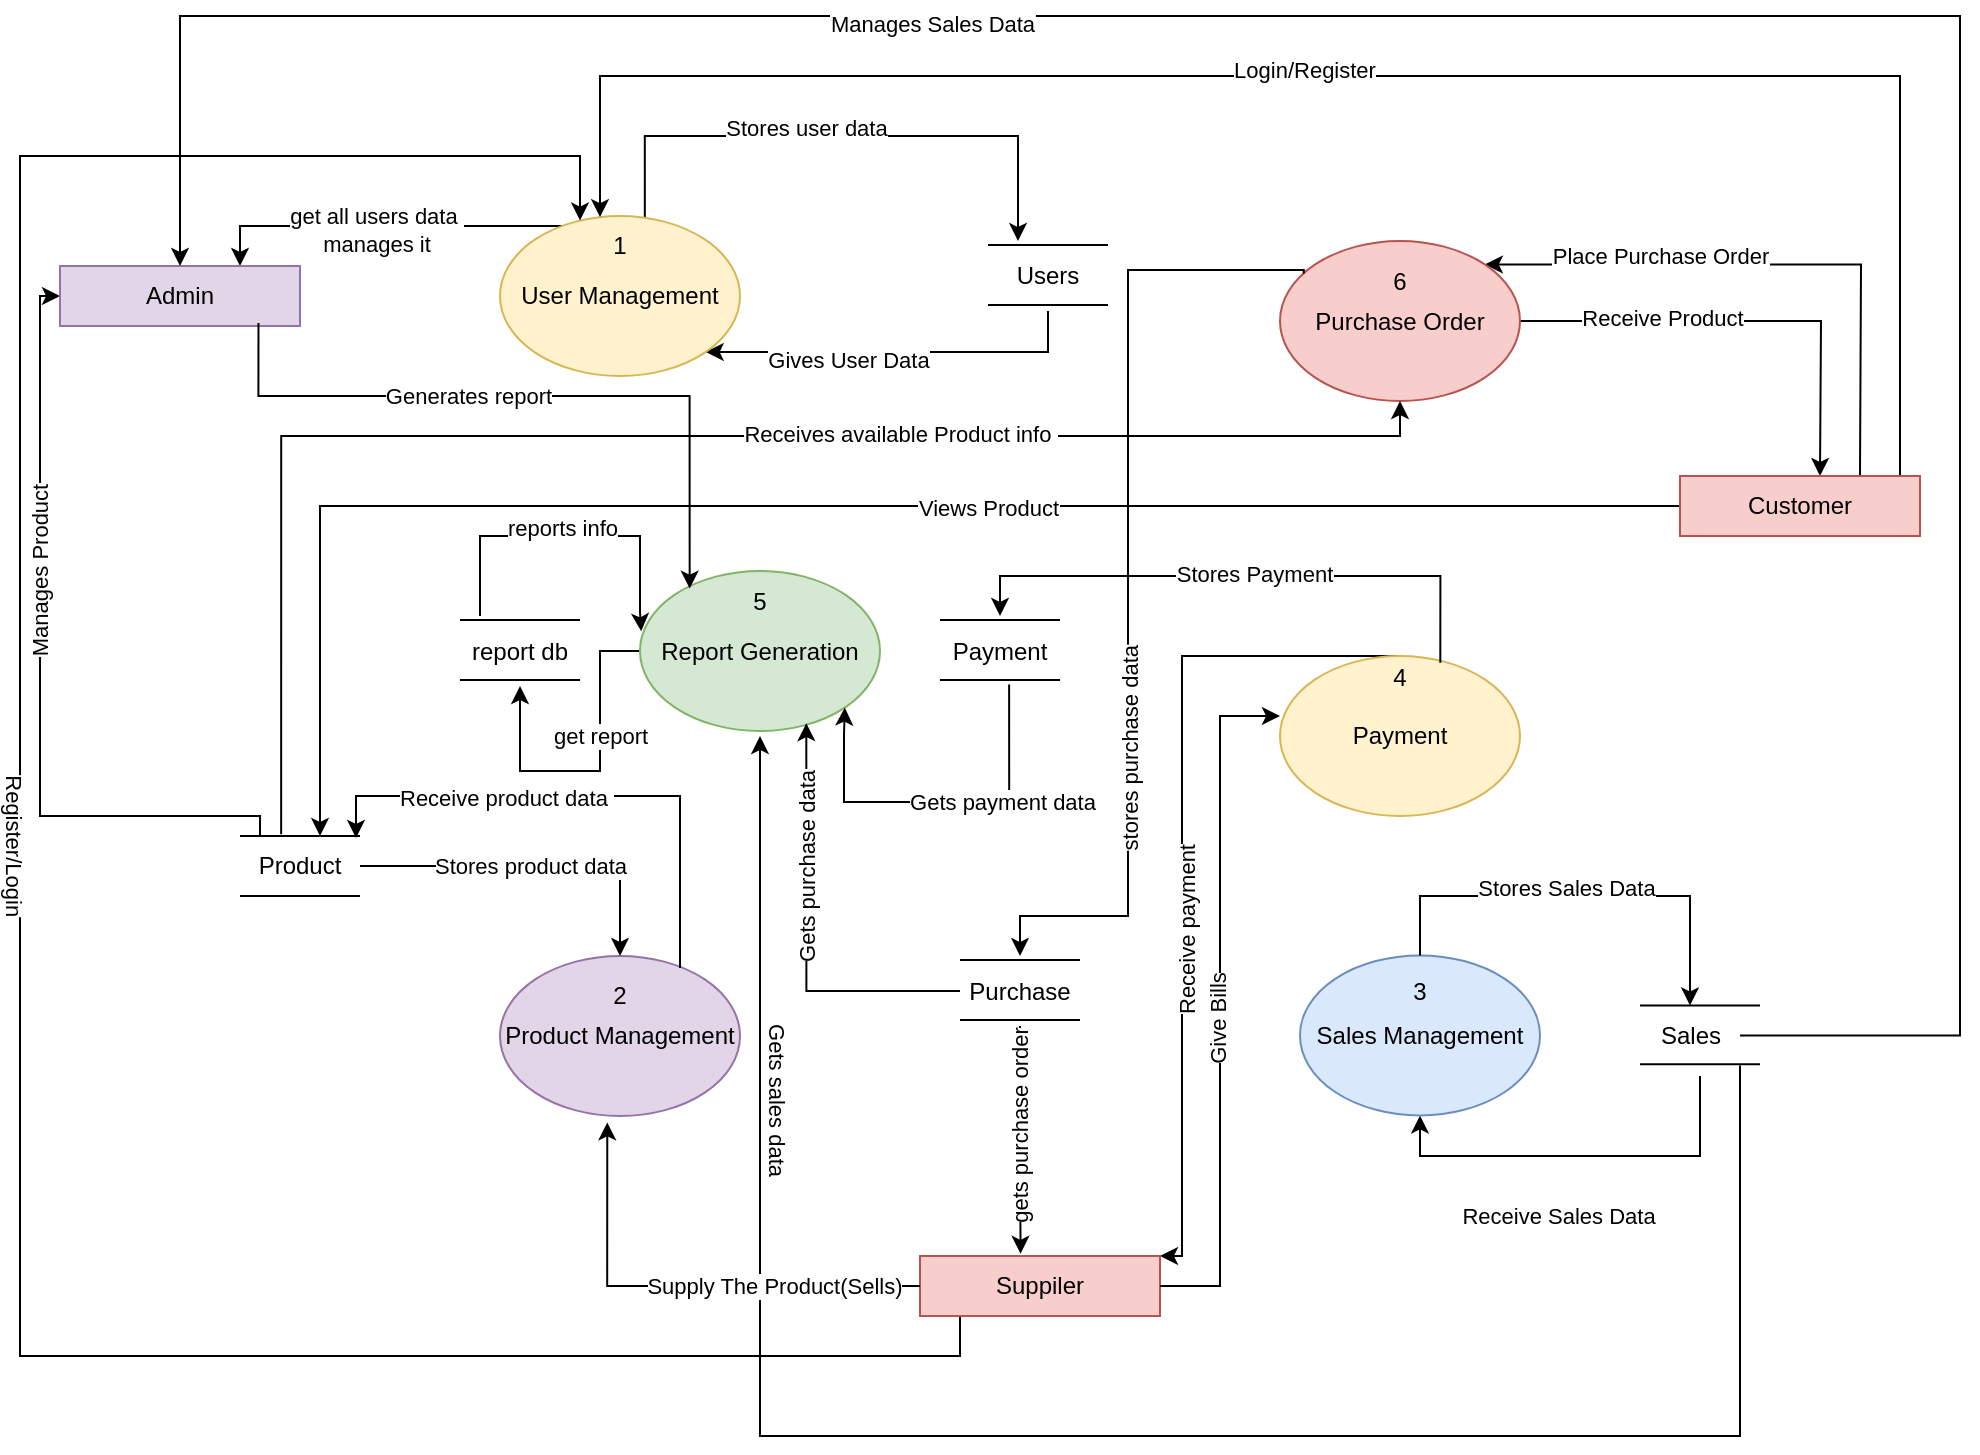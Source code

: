 <mxfile version="25.0.3">
  <diagram name="Page-1" id="QI1-nRxk9tai80xF-hu7">
    <mxGraphModel dx="1869" dy="1734" grid="1" gridSize="10" guides="1" tooltips="1" connect="1" arrows="1" fold="1" page="1" pageScale="1" pageWidth="827" pageHeight="1169" math="0" shadow="0">
      <root>
        <mxCell id="0" />
        <mxCell id="1" parent="0" />
        <mxCell id="sDaLeNxkE3oWeTUwoX5g-49" style="edgeStyle=orthogonalEdgeStyle;rounded=0;orthogonalLoop=1;jettySize=auto;html=1;exitX=1;exitY=0;exitDx=0;exitDy=0;entryX=0.25;entryY=0;entryDx=0;entryDy=0;" parent="1" target="sDaLeNxkE3oWeTUwoX5g-46" edge="1">
          <mxGeometry relative="1" as="geometry">
            <mxPoint x="212.426" y="91.716" as="sourcePoint" />
            <mxPoint x="384" y="92.5" as="targetPoint" />
            <Array as="points">
              <mxPoint x="212" y="50" />
              <mxPoint x="399" y="50" />
            </Array>
          </mxGeometry>
        </mxCell>
        <mxCell id="sDaLeNxkE3oWeTUwoX5g-50" value="Stores user data" style="edgeLabel;html=1;align=center;verticalAlign=middle;resizable=0;points=[];" parent="sDaLeNxkE3oWeTUwoX5g-49" vertex="1" connectable="0">
          <mxGeometry x="-0.127" y="4" relative="1" as="geometry">
            <mxPoint as="offset" />
          </mxGeometry>
        </mxCell>
        <mxCell id="sDaLeNxkE3oWeTUwoX5g-67" style="edgeStyle=orthogonalEdgeStyle;rounded=0;orthogonalLoop=1;jettySize=auto;html=1;entryX=0.75;entryY=0;entryDx=0;entryDy=0;" parent="1" source="sDaLeNxkE3oWeTUwoX5g-1" target="sDaLeNxkE3oWeTUwoX5g-17" edge="1">
          <mxGeometry relative="1" as="geometry">
            <Array as="points">
              <mxPoint x="10" y="95" />
            </Array>
          </mxGeometry>
        </mxCell>
        <mxCell id="sDaLeNxkE3oWeTUwoX5g-68" value="get all users data&amp;nbsp;&lt;div&gt;manages it&lt;/div&gt;" style="edgeLabel;html=1;align=center;verticalAlign=middle;resizable=0;points=[];" parent="sDaLeNxkE3oWeTUwoX5g-67" vertex="1" connectable="0">
          <mxGeometry x="0.026" y="2" relative="1" as="geometry">
            <mxPoint as="offset" />
          </mxGeometry>
        </mxCell>
        <mxCell id="sDaLeNxkE3oWeTUwoX5g-69" style="edgeStyle=orthogonalEdgeStyle;rounded=0;orthogonalLoop=1;jettySize=auto;html=1;entryX=0.5;entryY=1;entryDx=0;entryDy=0;startArrow=classic;startFill=1;endArrow=none;endFill=0;" parent="1" source="sDaLeNxkE3oWeTUwoX5g-1" target="sDaLeNxkE3oWeTUwoX5g-46" edge="1">
          <mxGeometry relative="1" as="geometry">
            <Array as="points">
              <mxPoint x="414" y="158" />
            </Array>
          </mxGeometry>
        </mxCell>
        <mxCell id="sDaLeNxkE3oWeTUwoX5g-70" value="Gives User Data" style="edgeLabel;html=1;align=center;verticalAlign=middle;resizable=0;points=[];" parent="sDaLeNxkE3oWeTUwoX5g-69" vertex="1" connectable="0">
          <mxGeometry x="-0.261" y="-4" relative="1" as="geometry">
            <mxPoint as="offset" />
          </mxGeometry>
        </mxCell>
        <mxCell id="sDaLeNxkE3oWeTUwoX5g-1" value="User Management" style="ellipse;whiteSpace=wrap;html=1;fillColor=#fff2cc;strokeColor=#d6b656;" parent="1" vertex="1">
          <mxGeometry x="140" y="90" width="120" height="80" as="geometry" />
        </mxCell>
        <mxCell id="sDaLeNxkE3oWeTUwoX5g-117" style="edgeStyle=orthogonalEdgeStyle;rounded=0;orthogonalLoop=1;jettySize=auto;html=1;entryX=0.5;entryY=1;entryDx=0;entryDy=0;" parent="1" source="sDaLeNxkE3oWeTUwoX5g-2" target="sDaLeNxkE3oWeTUwoX5g-112" edge="1">
          <mxGeometry relative="1" as="geometry" />
        </mxCell>
        <mxCell id="sDaLeNxkE3oWeTUwoX5g-118" value="get report" style="edgeLabel;html=1;align=center;verticalAlign=middle;resizable=0;points=[];" parent="sDaLeNxkE3oWeTUwoX5g-117" vertex="1" connectable="0">
          <mxGeometry x="-0.241" relative="1" as="geometry">
            <mxPoint y="1" as="offset" />
          </mxGeometry>
        </mxCell>
        <mxCell id="sDaLeNxkE3oWeTUwoX5g-2" value="Report Generation" style="ellipse;whiteSpace=wrap;html=1;fillColor=#d5e8d4;strokeColor=#82b366;" parent="1" vertex="1">
          <mxGeometry x="210" y="267.5" width="120" height="80" as="geometry" />
        </mxCell>
        <mxCell id="sDaLeNxkE3oWeTUwoX5g-3" value="Product Management" style="ellipse;whiteSpace=wrap;html=1;fillColor=#e1d5e7;strokeColor=#9673a6;" parent="1" vertex="1">
          <mxGeometry x="140" y="460" width="120" height="80" as="geometry" />
        </mxCell>
        <mxCell id="sDaLeNxkE3oWeTUwoX5g-32" style="edgeStyle=orthogonalEdgeStyle;rounded=0;orthogonalLoop=1;jettySize=auto;html=1;" parent="1" source="sDaLeNxkE3oWeTUwoX5g-4" edge="1">
          <mxGeometry relative="1" as="geometry">
            <mxPoint x="800" y="220" as="targetPoint" />
          </mxGeometry>
        </mxCell>
        <mxCell id="sDaLeNxkE3oWeTUwoX5g-33" value="Receive Product" style="edgeLabel;html=1;align=center;verticalAlign=middle;resizable=0;points=[];" parent="sDaLeNxkE3oWeTUwoX5g-32" vertex="1" connectable="0">
          <mxGeometry x="-0.377" y="2" relative="1" as="geometry">
            <mxPoint as="offset" />
          </mxGeometry>
        </mxCell>
        <mxCell id="sDaLeNxkE3oWeTUwoX5g-34" style="edgeStyle=orthogonalEdgeStyle;rounded=0;orthogonalLoop=1;jettySize=auto;html=1;exitX=1;exitY=0;exitDx=0;exitDy=0;startArrow=classic;startFill=1;endArrow=none;endFill=0;" parent="1" source="sDaLeNxkE3oWeTUwoX5g-4" edge="1">
          <mxGeometry relative="1" as="geometry">
            <mxPoint x="820" y="220" as="targetPoint" />
          </mxGeometry>
        </mxCell>
        <mxCell id="sDaLeNxkE3oWeTUwoX5g-39" value="Text" style="edgeLabel;html=1;align=center;verticalAlign=middle;resizable=0;points=[];" parent="sDaLeNxkE3oWeTUwoX5g-34" vertex="1" connectable="0">
          <mxGeometry x="-0.418" y="4" relative="1" as="geometry">
            <mxPoint as="offset" />
          </mxGeometry>
        </mxCell>
        <mxCell id="sDaLeNxkE3oWeTUwoX5g-40" value="Place Purchase Order" style="edgeLabel;html=1;align=center;verticalAlign=middle;resizable=0;points=[];" parent="sDaLeNxkE3oWeTUwoX5g-34" vertex="1" connectable="0">
          <mxGeometry x="-0.405" y="4" relative="1" as="geometry">
            <mxPoint as="offset" />
          </mxGeometry>
        </mxCell>
        <mxCell id="sDaLeNxkE3oWeTUwoX5g-4" value="Purchase Order" style="ellipse;whiteSpace=wrap;html=1;fillColor=#f8cecc;strokeColor=#b85450;" parent="1" vertex="1">
          <mxGeometry x="530" y="102.5" width="120" height="80" as="geometry" />
        </mxCell>
        <mxCell id="sDaLeNxkE3oWeTUwoX5g-20" style="edgeStyle=orthogonalEdgeStyle;rounded=0;orthogonalLoop=1;jettySize=auto;html=1;" parent="1" target="sDaLeNxkE3oWeTUwoX5g-1" edge="1">
          <mxGeometry relative="1" as="geometry">
            <mxPoint x="160" y="179.95" as="targetPoint" />
            <mxPoint x="370" y="639.9" as="sourcePoint" />
            <Array as="points">
              <mxPoint x="370" y="660" />
              <mxPoint x="-100" y="660" />
              <mxPoint x="-100" y="60" />
              <mxPoint x="180" y="60" />
            </Array>
          </mxGeometry>
        </mxCell>
        <mxCell id="sDaLeNxkE3oWeTUwoX5g-21" value="Register/Login" style="edgeLabel;html=1;align=center;verticalAlign=middle;resizable=0;points=[];rotation=90;" parent="sDaLeNxkE3oWeTUwoX5g-20" vertex="1" connectable="0">
          <mxGeometry x="0.064" y="3" relative="1" as="geometry">
            <mxPoint as="offset" />
          </mxGeometry>
        </mxCell>
        <mxCell id="sDaLeNxkE3oWeTUwoX5g-62" style="edgeStyle=orthogonalEdgeStyle;rounded=0;orthogonalLoop=1;jettySize=auto;html=1;startArrow=classic;startFill=1;endArrow=none;endFill=0;" parent="1" source="sDaLeNxkE3oWeTUwoX5g-5" edge="1">
          <mxGeometry relative="1" as="geometry">
            <mxPoint x="740" y="520" as="targetPoint" />
            <Array as="points">
              <mxPoint x="600" y="560" />
              <mxPoint x="740" y="560" />
            </Array>
          </mxGeometry>
        </mxCell>
        <mxCell id="sDaLeNxkE3oWeTUwoX5g-64" value="Receive Sales Data" style="edgeLabel;html=1;align=center;verticalAlign=middle;resizable=0;points=[];" parent="sDaLeNxkE3oWeTUwoX5g-62" vertex="1" connectable="0">
          <mxGeometry x="-0.106" relative="1" as="geometry">
            <mxPoint y="30" as="offset" />
          </mxGeometry>
        </mxCell>
        <mxCell id="sDaLeNxkE3oWeTUwoX5g-5" value="Sales Management" style="ellipse;whiteSpace=wrap;html=1;fillColor=#dae8fc;strokeColor=#6c8ebf;" parent="1" vertex="1">
          <mxGeometry x="540" y="459.72" width="120" height="80" as="geometry" />
        </mxCell>
        <mxCell id="sDaLeNxkE3oWeTUwoX5g-85" style="edgeStyle=orthogonalEdgeStyle;rounded=0;orthogonalLoop=1;jettySize=auto;html=1;entryX=1;entryY=0;entryDx=0;entryDy=0;" parent="1" source="sDaLeNxkE3oWeTUwoX5g-6" target="sDaLeNxkE3oWeTUwoX5g-37" edge="1">
          <mxGeometry relative="1" as="geometry">
            <mxPoint x="480" y="590.8" as="targetPoint" />
            <mxPoint x="530" y="310" as="sourcePoint" />
            <Array as="points">
              <mxPoint x="481" y="310" />
              <mxPoint x="481" y="610" />
            </Array>
          </mxGeometry>
        </mxCell>
        <mxCell id="sDaLeNxkE3oWeTUwoX5g-86" value="Receive payment" style="edgeLabel;html=1;align=center;verticalAlign=middle;resizable=0;points=[];rotation=-90;" parent="sDaLeNxkE3oWeTUwoX5g-85" vertex="1" connectable="0">
          <mxGeometry x="0.171" y="2" relative="1" as="geometry">
            <mxPoint as="offset" />
          </mxGeometry>
        </mxCell>
        <mxCell id="sDaLeNxkE3oWeTUwoX5g-6" value="Payment" style="ellipse;whiteSpace=wrap;html=1;fillColor=#fff2cc;strokeColor=#d6b656;" parent="1" vertex="1">
          <mxGeometry x="530" y="310" width="120" height="80" as="geometry" />
        </mxCell>
        <mxCell id="sDaLeNxkE3oWeTUwoX5g-10" style="edgeStyle=orthogonalEdgeStyle;rounded=0;orthogonalLoop=1;jettySize=auto;html=1;" parent="1" source="sDaLeNxkE3oWeTUwoX5g-7" target="sDaLeNxkE3oWeTUwoX5g-3" edge="1">
          <mxGeometry relative="1" as="geometry" />
        </mxCell>
        <mxCell id="sDaLeNxkE3oWeTUwoX5g-11" value="Stores product data" style="edgeLabel;html=1;align=center;verticalAlign=middle;resizable=0;points=[];" parent="sDaLeNxkE3oWeTUwoX5g-10" vertex="1" connectable="0">
          <mxGeometry x="-0.233" y="1" relative="1" as="geometry">
            <mxPoint x="18" y="1" as="offset" />
          </mxGeometry>
        </mxCell>
        <mxCell id="sDaLeNxkE3oWeTUwoX5g-18" style="edgeStyle=orthogonalEdgeStyle;rounded=0;orthogonalLoop=1;jettySize=auto;html=1;entryX=0;entryY=0.5;entryDx=0;entryDy=0;" parent="1" target="sDaLeNxkE3oWeTUwoX5g-17" edge="1">
          <mxGeometry relative="1" as="geometry">
            <mxPoint x="70" y="400" as="sourcePoint" />
            <Array as="points">
              <mxPoint x="20" y="400" />
              <mxPoint x="20" y="390" />
              <mxPoint x="-90" y="390" />
              <mxPoint x="-90" y="130" />
            </Array>
          </mxGeometry>
        </mxCell>
        <mxCell id="sDaLeNxkE3oWeTUwoX5g-19" value="Manages Product" style="edgeLabel;html=1;align=center;verticalAlign=middle;resizable=0;points=[];rotation=-90;" parent="sDaLeNxkE3oWeTUwoX5g-18" vertex="1" connectable="0">
          <mxGeometry x="-0.053" y="4" relative="1" as="geometry">
            <mxPoint x="4" y="-84" as="offset" />
          </mxGeometry>
        </mxCell>
        <mxCell id="sDaLeNxkE3oWeTUwoX5g-75" style="edgeStyle=orthogonalEdgeStyle;rounded=0;orthogonalLoop=1;jettySize=auto;html=1;entryX=0.5;entryY=1;entryDx=0;entryDy=0;exitX=0.343;exitY=-0.031;exitDx=0;exitDy=0;exitPerimeter=0;" parent="1" source="sDaLeNxkE3oWeTUwoX5g-7" target="sDaLeNxkE3oWeTUwoX5g-4" edge="1">
          <mxGeometry relative="1" as="geometry">
            <mxPoint x="70" y="420" as="sourcePoint" />
            <mxPoint x="590" y="180" as="targetPoint" />
            <Array as="points">
              <mxPoint x="31" y="200" />
              <mxPoint x="590" y="200" />
            </Array>
          </mxGeometry>
        </mxCell>
        <mxCell id="sDaLeNxkE3oWeTUwoX5g-77" value="Receives available Product info&amp;nbsp;" style="edgeLabel;html=1;align=center;verticalAlign=middle;resizable=0;points=[];" parent="sDaLeNxkE3oWeTUwoX5g-75" vertex="1" connectable="0">
          <mxGeometry x="0.208" y="1" relative="1" as="geometry">
            <mxPoint x="40" as="offset" />
          </mxGeometry>
        </mxCell>
        <mxCell id="sDaLeNxkE3oWeTUwoX5g-7" value="Product" style="text;html=1;align=center;verticalAlign=middle;whiteSpace=wrap;rounded=0;" parent="1" vertex="1">
          <mxGeometry x="10" y="400" width="60" height="30" as="geometry" />
        </mxCell>
        <mxCell id="sDaLeNxkE3oWeTUwoX5g-8" value="" style="endArrow=none;html=1;rounded=0;" parent="1" edge="1">
          <mxGeometry width="50" height="50" relative="1" as="geometry">
            <mxPoint x="10" y="430" as="sourcePoint" />
            <mxPoint x="70" y="430" as="targetPoint" />
            <Array as="points" />
          </mxGeometry>
        </mxCell>
        <mxCell id="sDaLeNxkE3oWeTUwoX5g-9" value="" style="endArrow=none;html=1;rounded=0;" parent="1" edge="1">
          <mxGeometry width="50" height="50" relative="1" as="geometry">
            <mxPoint x="10" y="400" as="sourcePoint" />
            <mxPoint x="70" y="400" as="targetPoint" />
            <Array as="points" />
          </mxGeometry>
        </mxCell>
        <mxCell id="sDaLeNxkE3oWeTUwoX5g-12" style="edgeStyle=orthogonalEdgeStyle;rounded=0;orthogonalLoop=1;jettySize=auto;html=1;startArrow=classic;startFill=1;endArrow=none;endFill=0;" parent="1" edge="1">
          <mxGeometry relative="1" as="geometry">
            <mxPoint x="68" y="401" as="sourcePoint" />
            <mxPoint x="230" y="466" as="targetPoint" />
            <Array as="points">
              <mxPoint x="68" y="380" />
              <mxPoint x="230" y="380" />
              <mxPoint x="230" y="466" />
            </Array>
          </mxGeometry>
        </mxCell>
        <mxCell id="sDaLeNxkE3oWeTUwoX5g-16" value="Receive product data&amp;nbsp;" style="edgeLabel;html=1;align=center;verticalAlign=middle;resizable=0;points=[];" parent="sDaLeNxkE3oWeTUwoX5g-12" vertex="1" connectable="0">
          <mxGeometry x="-0.288" y="-1" relative="1" as="geometry">
            <mxPoint as="offset" />
          </mxGeometry>
        </mxCell>
        <mxCell id="sDaLeNxkE3oWeTUwoX5g-17" value="Admin" style="rounded=0;whiteSpace=wrap;html=1;fillColor=#e1d5e7;strokeColor=#9673a6;" parent="1" vertex="1">
          <mxGeometry x="-80" y="115" width="120" height="30" as="geometry" />
        </mxCell>
        <mxCell id="sDaLeNxkE3oWeTUwoX5g-30" style="edgeStyle=orthogonalEdgeStyle;rounded=0;orthogonalLoop=1;jettySize=auto;html=1;" parent="1" target="sDaLeNxkE3oWeTUwoX5g-1" edge="1">
          <mxGeometry relative="1" as="geometry">
            <mxPoint x="840" y="220" as="sourcePoint" />
            <Array as="points">
              <mxPoint x="840" y="20" />
              <mxPoint x="190" y="20" />
            </Array>
          </mxGeometry>
        </mxCell>
        <mxCell id="sDaLeNxkE3oWeTUwoX5g-31" value="Login/Register" style="edgeLabel;html=1;align=center;verticalAlign=middle;resizable=0;points=[];" parent="sDaLeNxkE3oWeTUwoX5g-30" vertex="1" connectable="0">
          <mxGeometry x="0.083" y="-3" relative="1" as="geometry">
            <mxPoint as="offset" />
          </mxGeometry>
        </mxCell>
        <mxCell id="sDaLeNxkE3oWeTUwoX5g-37" value="Suppiler" style="rounded=0;whiteSpace=wrap;html=1;fillColor=#f8cecc;strokeColor=#b85450;" parent="1" vertex="1">
          <mxGeometry x="350" y="610" width="120" height="30" as="geometry" />
        </mxCell>
        <mxCell id="sDaLeNxkE3oWeTUwoX5g-41" style="edgeStyle=orthogonalEdgeStyle;rounded=0;orthogonalLoop=1;jettySize=auto;html=1;" parent="1" source="sDaLeNxkE3oWeTUwoX5g-38" edge="1">
          <mxGeometry relative="1" as="geometry">
            <mxPoint x="50" y="400" as="targetPoint" />
            <Array as="points">
              <mxPoint x="50" y="235" />
              <mxPoint x="50" y="400" />
            </Array>
          </mxGeometry>
        </mxCell>
        <mxCell id="sDaLeNxkE3oWeTUwoX5g-42" value="Views Product" style="edgeLabel;html=1;align=center;verticalAlign=middle;resizable=0;points=[];" parent="sDaLeNxkE3oWeTUwoX5g-41" vertex="1" connectable="0">
          <mxGeometry x="-0.18" y="1" relative="1" as="geometry">
            <mxPoint as="offset" />
          </mxGeometry>
        </mxCell>
        <mxCell id="sDaLeNxkE3oWeTUwoX5g-38" value="Customer" style="rounded=0;whiteSpace=wrap;html=1;fillColor=#f8cecc;strokeColor=#b85450;" parent="1" vertex="1">
          <mxGeometry x="730" y="220" width="120" height="30" as="geometry" />
        </mxCell>
        <mxCell id="sDaLeNxkE3oWeTUwoX5g-46" value="Users" style="text;html=1;align=center;verticalAlign=middle;whiteSpace=wrap;rounded=0;" parent="1" vertex="1">
          <mxGeometry x="384" y="102.5" width="60" height="35" as="geometry" />
        </mxCell>
        <mxCell id="sDaLeNxkE3oWeTUwoX5g-47" value="" style="endArrow=none;html=1;rounded=0;" parent="1" edge="1">
          <mxGeometry width="50" height="50" relative="1" as="geometry">
            <mxPoint x="384" y="134.44" as="sourcePoint" />
            <mxPoint x="444" y="134.44" as="targetPoint" />
            <Array as="points" />
          </mxGeometry>
        </mxCell>
        <mxCell id="sDaLeNxkE3oWeTUwoX5g-48" value="" style="endArrow=none;html=1;rounded=0;" parent="1" edge="1">
          <mxGeometry width="50" height="50" relative="1" as="geometry">
            <mxPoint x="384" y="104.44" as="sourcePoint" />
            <mxPoint x="444" y="104.44" as="targetPoint" />
            <Array as="points" />
          </mxGeometry>
        </mxCell>
        <mxCell id="sDaLeNxkE3oWeTUwoX5g-55" value="" style="endArrow=none;html=1;rounded=0;" parent="1" edge="1">
          <mxGeometry width="50" height="50" relative="1" as="geometry">
            <mxPoint x="710" y="514.16" as="sourcePoint" />
            <mxPoint x="770" y="514.16" as="targetPoint" />
            <Array as="points" />
          </mxGeometry>
        </mxCell>
        <mxCell id="sDaLeNxkE3oWeTUwoX5g-56" value="" style="endArrow=none;html=1;rounded=0;" parent="1" edge="1">
          <mxGeometry width="50" height="50" relative="1" as="geometry">
            <mxPoint x="710" y="484.72" as="sourcePoint" />
            <mxPoint x="770" y="484.72" as="targetPoint" />
            <Array as="points" />
          </mxGeometry>
        </mxCell>
        <mxCell id="sDaLeNxkE3oWeTUwoX5g-60" style="edgeStyle=orthogonalEdgeStyle;rounded=0;orthogonalLoop=1;jettySize=auto;html=1;entryX=0.5;entryY=0;entryDx=0;entryDy=0;startArrow=classic;startFill=1;endArrow=none;endFill=0;" parent="1" source="sDaLeNxkE3oWeTUwoX5g-59" target="sDaLeNxkE3oWeTUwoX5g-5" edge="1">
          <mxGeometry relative="1" as="geometry">
            <Array as="points">
              <mxPoint x="735" y="430" />
              <mxPoint x="600" y="430" />
            </Array>
          </mxGeometry>
        </mxCell>
        <mxCell id="sDaLeNxkE3oWeTUwoX5g-61" value="Stores Sales Data" style="edgeLabel;html=1;align=center;verticalAlign=middle;resizable=0;points=[];" parent="sDaLeNxkE3oWeTUwoX5g-60" vertex="1" connectable="0">
          <mxGeometry x="0.064" y="-4" relative="1" as="geometry">
            <mxPoint as="offset" />
          </mxGeometry>
        </mxCell>
        <mxCell id="sDaLeNxkE3oWeTUwoX5g-65" style="edgeStyle=orthogonalEdgeStyle;rounded=0;orthogonalLoop=1;jettySize=auto;html=1;entryX=0.5;entryY=0;entryDx=0;entryDy=0;" parent="1" source="sDaLeNxkE3oWeTUwoX5g-59" target="sDaLeNxkE3oWeTUwoX5g-17" edge="1">
          <mxGeometry relative="1" as="geometry">
            <Array as="points">
              <mxPoint x="870" y="500" />
              <mxPoint x="870" y="-10" />
              <mxPoint x="-20" y="-10" />
            </Array>
          </mxGeometry>
        </mxCell>
        <mxCell id="sDaLeNxkE3oWeTUwoX5g-66" value="Manages Sales Data" style="edgeLabel;html=1;align=center;verticalAlign=middle;resizable=0;points=[];" parent="sDaLeNxkE3oWeTUwoX5g-65" vertex="1" connectable="0">
          <mxGeometry x="0.387" y="4" relative="1" as="geometry">
            <mxPoint as="offset" />
          </mxGeometry>
        </mxCell>
        <mxCell id="sDaLeNxkE3oWeTUwoX5g-93" style="edgeStyle=orthogonalEdgeStyle;rounded=0;orthogonalLoop=1;jettySize=auto;html=1;" parent="1" source="sDaLeNxkE3oWeTUwoX5g-59" edge="1">
          <mxGeometry relative="1" as="geometry">
            <mxPoint x="270" y="350" as="targetPoint" />
            <Array as="points">
              <mxPoint x="760" y="700" />
              <mxPoint x="270" y="700" />
            </Array>
          </mxGeometry>
        </mxCell>
        <mxCell id="sDaLeNxkE3oWeTUwoX5g-94" value="Gets sales data" style="edgeLabel;html=1;align=center;verticalAlign=middle;resizable=0;points=[];rotation=90;" parent="sDaLeNxkE3oWeTUwoX5g-93" vertex="1" connectable="0">
          <mxGeometry x="0.631" y="3" relative="1" as="geometry">
            <mxPoint x="12" y="-8" as="offset" />
          </mxGeometry>
        </mxCell>
        <mxCell id="sDaLeNxkE3oWeTUwoX5g-59" value="Sales" style="text;html=1;align=center;verticalAlign=middle;resizable=0;points=[];autosize=1;strokeColor=none;fillColor=none;" parent="1" vertex="1">
          <mxGeometry x="710" y="484.72" width="50" height="30" as="geometry" />
        </mxCell>
        <mxCell id="sDaLeNxkE3oWeTUwoX5g-78" style="edgeStyle=orthogonalEdgeStyle;rounded=0;orthogonalLoop=1;jettySize=auto;html=1;entryX=0.447;entryY=1.04;entryDx=0;entryDy=0;entryPerimeter=0;" parent="1" source="sDaLeNxkE3oWeTUwoX5g-37" target="sDaLeNxkE3oWeTUwoX5g-3" edge="1">
          <mxGeometry relative="1" as="geometry" />
        </mxCell>
        <mxCell id="sDaLeNxkE3oWeTUwoX5g-79" value="Supply The Product(Sells)" style="edgeLabel;html=1;align=center;verticalAlign=middle;resizable=0;points=[];" parent="sDaLeNxkE3oWeTUwoX5g-78" vertex="1" connectable="0">
          <mxGeometry x="-0.045" relative="1" as="geometry">
            <mxPoint x="40" as="offset" />
          </mxGeometry>
        </mxCell>
        <mxCell id="sDaLeNxkE3oWeTUwoX5g-80" style="edgeStyle=orthogonalEdgeStyle;rounded=0;orthogonalLoop=1;jettySize=auto;html=1;exitX=0.099;exitY=0.203;exitDx=0;exitDy=0;exitPerimeter=0;" parent="1" source="sDaLeNxkE3oWeTUwoX5g-4" target="sDaLeNxkE3oWeTUwoX5g-99" edge="1">
          <mxGeometry relative="1" as="geometry">
            <mxPoint x="530.0" y="117.18" as="sourcePoint" />
            <mxPoint x="405.76" y="459.69" as="targetPoint" />
            <Array as="points">
              <mxPoint x="542" y="117" />
              <mxPoint x="454" y="117" />
              <mxPoint x="454" y="440" />
              <mxPoint x="400" y="440" />
            </Array>
          </mxGeometry>
        </mxCell>
        <mxCell id="sDaLeNxkE3oWeTUwoX5g-82" value="stores purchase data" style="edgeLabel;html=1;align=center;verticalAlign=middle;resizable=0;points=[];rotation=-90;" parent="sDaLeNxkE3oWeTUwoX5g-80" vertex="1" connectable="0">
          <mxGeometry x="0.353" y="1" relative="1" as="geometry">
            <mxPoint as="offset" />
          </mxGeometry>
        </mxCell>
        <mxCell id="sDaLeNxkE3oWeTUwoX5g-83" style="edgeStyle=orthogonalEdgeStyle;rounded=0;orthogonalLoop=1;jettySize=auto;html=1;entryX=0;entryY=0.375;entryDx=0;entryDy=0;entryPerimeter=0;" parent="1" source="sDaLeNxkE3oWeTUwoX5g-37" target="sDaLeNxkE3oWeTUwoX5g-6" edge="1">
          <mxGeometry relative="1" as="geometry" />
        </mxCell>
        <mxCell id="sDaLeNxkE3oWeTUwoX5g-84" value="Give Bills" style="edgeLabel;html=1;align=center;verticalAlign=middle;resizable=0;points=[];rotation=-90;" parent="sDaLeNxkE3oWeTUwoX5g-83" vertex="1" connectable="0">
          <mxGeometry x="-0.052" y="1" relative="1" as="geometry">
            <mxPoint as="offset" />
          </mxGeometry>
        </mxCell>
        <mxCell id="sDaLeNxkE3oWeTUwoX5g-88" value="Payment" style="text;html=1;align=center;verticalAlign=middle;whiteSpace=wrap;rounded=0;" parent="1" vertex="1">
          <mxGeometry x="360" y="290" width="60" height="35" as="geometry" />
        </mxCell>
        <mxCell id="sDaLeNxkE3oWeTUwoX5g-89" value="" style="endArrow=none;html=1;rounded=0;" parent="1" edge="1">
          <mxGeometry width="50" height="50" relative="1" as="geometry">
            <mxPoint x="360" y="321.94" as="sourcePoint" />
            <mxPoint x="420" y="321.94" as="targetPoint" />
            <Array as="points" />
          </mxGeometry>
        </mxCell>
        <mxCell id="sDaLeNxkE3oWeTUwoX5g-90" value="" style="endArrow=none;html=1;rounded=0;" parent="1" edge="1">
          <mxGeometry width="50" height="50" relative="1" as="geometry">
            <mxPoint x="360" y="291.94" as="sourcePoint" />
            <mxPoint x="420" y="291.94" as="targetPoint" />
            <Array as="points" />
          </mxGeometry>
        </mxCell>
        <mxCell id="sDaLeNxkE3oWeTUwoX5g-91" style="edgeStyle=orthogonalEdgeStyle;rounded=0;orthogonalLoop=1;jettySize=auto;html=1;entryX=0.668;entryY=0.042;entryDx=0;entryDy=0;entryPerimeter=0;startArrow=classic;startFill=1;endArrow=none;endFill=0;" parent="1" source="sDaLeNxkE3oWeTUwoX5g-88" target="sDaLeNxkE3oWeTUwoX5g-6" edge="1">
          <mxGeometry relative="1" as="geometry">
            <Array as="points">
              <mxPoint x="390" y="270" />
              <mxPoint x="610" y="270" />
            </Array>
          </mxGeometry>
        </mxCell>
        <mxCell id="sDaLeNxkE3oWeTUwoX5g-92" value="Stores Payment" style="edgeLabel;html=1;align=center;verticalAlign=middle;resizable=0;points=[];" parent="sDaLeNxkE3oWeTUwoX5g-91" vertex="1" connectable="0">
          <mxGeometry x="0.033" y="1" relative="1" as="geometry">
            <mxPoint as="offset" />
          </mxGeometry>
        </mxCell>
        <mxCell id="sDaLeNxkE3oWeTUwoX5g-95" style="edgeStyle=orthogonalEdgeStyle;rounded=0;orthogonalLoop=1;jettySize=auto;html=1;entryX=1;entryY=1;entryDx=0;entryDy=0;exitX=0.576;exitY=0.979;exitDx=0;exitDy=0;exitPerimeter=0;" parent="1" source="sDaLeNxkE3oWeTUwoX5g-88" target="sDaLeNxkE3oWeTUwoX5g-2" edge="1">
          <mxGeometry relative="1" as="geometry">
            <mxPoint x="394.12" y="330" as="sourcePoint" />
            <mxPoint x="280.0" y="349.3" as="targetPoint" />
            <Array as="points">
              <mxPoint x="395" y="383" />
              <mxPoint x="312" y="383" />
              <mxPoint x="312" y="349" />
            </Array>
          </mxGeometry>
        </mxCell>
        <mxCell id="sDaLeNxkE3oWeTUwoX5g-96" value="Gets payment data" style="edgeLabel;html=1;align=center;verticalAlign=middle;resizable=0;points=[];" parent="sDaLeNxkE3oWeTUwoX5g-95" vertex="1" connectable="0">
          <mxGeometry x="0.017" relative="1" as="geometry">
            <mxPoint x="33" as="offset" />
          </mxGeometry>
        </mxCell>
        <mxCell id="sDaLeNxkE3oWeTUwoX5g-108" style="edgeStyle=orthogonalEdgeStyle;rounded=0;orthogonalLoop=1;jettySize=auto;html=1;entryX=0.693;entryY=0.951;entryDx=0;entryDy=0;entryPerimeter=0;" parent="1" source="sDaLeNxkE3oWeTUwoX5g-99" target="sDaLeNxkE3oWeTUwoX5g-2" edge="1">
          <mxGeometry relative="1" as="geometry">
            <mxPoint x="290" y="400" as="targetPoint" />
          </mxGeometry>
        </mxCell>
        <mxCell id="sDaLeNxkE3oWeTUwoX5g-111" value="Gets purchase data" style="edgeLabel;html=1;align=center;verticalAlign=middle;resizable=0;points=[];rotation=-90;" parent="sDaLeNxkE3oWeTUwoX5g-108" vertex="1" connectable="0">
          <mxGeometry x="0.168" relative="1" as="geometry">
            <mxPoint y="-16" as="offset" />
          </mxGeometry>
        </mxCell>
        <mxCell id="sDaLeNxkE3oWeTUwoX5g-99" value="Purchase" style="text;html=1;align=center;verticalAlign=middle;whiteSpace=wrap;rounded=0;" parent="1" vertex="1">
          <mxGeometry x="370" y="460" width="60" height="35" as="geometry" />
        </mxCell>
        <mxCell id="sDaLeNxkE3oWeTUwoX5g-100" value="" style="endArrow=none;html=1;rounded=0;" parent="1" edge="1">
          <mxGeometry width="50" height="50" relative="1" as="geometry">
            <mxPoint x="370" y="491.94" as="sourcePoint" />
            <mxPoint x="430" y="491.94" as="targetPoint" />
            <Array as="points" />
          </mxGeometry>
        </mxCell>
        <mxCell id="sDaLeNxkE3oWeTUwoX5g-101" value="" style="endArrow=none;html=1;rounded=0;" parent="1" edge="1">
          <mxGeometry width="50" height="50" relative="1" as="geometry">
            <mxPoint x="370" y="461.94" as="sourcePoint" />
            <mxPoint x="430" y="461.94" as="targetPoint" />
            <Array as="points" />
          </mxGeometry>
        </mxCell>
        <mxCell id="sDaLeNxkE3oWeTUwoX5g-104" style="edgeStyle=orthogonalEdgeStyle;rounded=0;orthogonalLoop=1;jettySize=auto;html=1;entryX=0.419;entryY=-0.037;entryDx=0;entryDy=0;entryPerimeter=0;" parent="1" source="sDaLeNxkE3oWeTUwoX5g-99" target="sDaLeNxkE3oWeTUwoX5g-37" edge="1">
          <mxGeometry relative="1" as="geometry" />
        </mxCell>
        <mxCell id="sDaLeNxkE3oWeTUwoX5g-105" value="gets purchase order" style="edgeLabel;html=1;align=center;verticalAlign=middle;resizable=0;points=[];rotation=-90;" parent="sDaLeNxkE3oWeTUwoX5g-104" vertex="1" connectable="0">
          <mxGeometry x="0.123" relative="1" as="geometry">
            <mxPoint y="-13" as="offset" />
          </mxGeometry>
        </mxCell>
        <mxCell id="sDaLeNxkE3oWeTUwoX5g-112" value="report db" style="text;html=1;align=center;verticalAlign=middle;whiteSpace=wrap;rounded=0;" parent="1" vertex="1">
          <mxGeometry x="120" y="290" width="60" height="35" as="geometry" />
        </mxCell>
        <mxCell id="sDaLeNxkE3oWeTUwoX5g-113" value="" style="endArrow=none;html=1;rounded=0;" parent="1" edge="1">
          <mxGeometry width="50" height="50" relative="1" as="geometry">
            <mxPoint x="120" y="321.94" as="sourcePoint" />
            <mxPoint x="180" y="321.94" as="targetPoint" />
            <Array as="points" />
          </mxGeometry>
        </mxCell>
        <mxCell id="sDaLeNxkE3oWeTUwoX5g-114" value="" style="endArrow=none;html=1;rounded=0;" parent="1" edge="1">
          <mxGeometry width="50" height="50" relative="1" as="geometry">
            <mxPoint x="120" y="291.94" as="sourcePoint" />
            <mxPoint x="180" y="291.94" as="targetPoint" />
            <Array as="points" />
          </mxGeometry>
        </mxCell>
        <mxCell id="sDaLeNxkE3oWeTUwoX5g-115" style="edgeStyle=orthogonalEdgeStyle;rounded=0;orthogonalLoop=1;jettySize=auto;html=1;entryX=0.005;entryY=0.377;entryDx=0;entryDy=0;entryPerimeter=0;" parent="1" target="sDaLeNxkE3oWeTUwoX5g-2" edge="1">
          <mxGeometry relative="1" as="geometry">
            <Array as="points">
              <mxPoint x="130" y="250" />
              <mxPoint x="210" y="250" />
              <mxPoint x="210" y="288" />
              <mxPoint x="211" y="288" />
            </Array>
            <mxPoint x="130" y="290" as="sourcePoint" />
            <mxPoint x="240" y="267.5" as="targetPoint" />
          </mxGeometry>
        </mxCell>
        <mxCell id="sDaLeNxkE3oWeTUwoX5g-116" value="reports info" style="edgeLabel;html=1;align=center;verticalAlign=middle;resizable=0;points=[];" parent="sDaLeNxkE3oWeTUwoX5g-115" vertex="1" connectable="0">
          <mxGeometry x="-0.037" y="4" relative="1" as="geometry">
            <mxPoint as="offset" />
          </mxGeometry>
        </mxCell>
        <mxCell id="sDaLeNxkE3oWeTUwoX5g-121" style="edgeStyle=orthogonalEdgeStyle;rounded=0;orthogonalLoop=1;jettySize=auto;html=1;entryX=0.207;entryY=0.11;entryDx=0;entryDy=0;entryPerimeter=0;exitX=0.827;exitY=0.95;exitDx=0;exitDy=0;exitPerimeter=0;" parent="1" source="sDaLeNxkE3oWeTUwoX5g-17" target="sDaLeNxkE3oWeTUwoX5g-2" edge="1">
          <mxGeometry relative="1" as="geometry">
            <mxPoint x="40" y="140.74" as="sourcePoint" />
            <mxPoint x="235.44" y="290.0" as="targetPoint" />
            <Array as="points">
              <mxPoint x="19" y="180" />
              <mxPoint x="235" y="180" />
            </Array>
          </mxGeometry>
        </mxCell>
        <mxCell id="sDaLeNxkE3oWeTUwoX5g-126" value="Generates report" style="edgeLabel;html=1;align=center;verticalAlign=middle;resizable=0;points=[];" parent="sDaLeNxkE3oWeTUwoX5g-121" vertex="1" connectable="0">
          <mxGeometry x="-0.189" relative="1" as="geometry">
            <mxPoint as="offset" />
          </mxGeometry>
        </mxCell>
        <mxCell id="ggzQYFEGuX9ROKaaKWbB-1" value="6" style="text;html=1;align=center;verticalAlign=middle;whiteSpace=wrap;rounded=0;" parent="1" vertex="1">
          <mxGeometry x="560" y="107.5" width="60" height="30" as="geometry" />
        </mxCell>
        <mxCell id="ggzQYFEGuX9ROKaaKWbB-2" value="2" style="text;html=1;align=center;verticalAlign=middle;whiteSpace=wrap;rounded=0;" parent="1" vertex="1">
          <mxGeometry x="170" y="465" width="60" height="30" as="geometry" />
        </mxCell>
        <mxCell id="ggzQYFEGuX9ROKaaKWbB-3" value="&lt;div&gt;&lt;br&gt;&lt;/div&gt;3" style="text;html=1;align=center;verticalAlign=middle;whiteSpace=wrap;rounded=0;" parent="1" vertex="1">
          <mxGeometry x="570" y="454.72" width="60" height="30" as="geometry" />
        </mxCell>
        <mxCell id="ggzQYFEGuX9ROKaaKWbB-4" value="&lt;div&gt;&lt;span style=&quot;background-color: initial;&quot;&gt;&lt;br&gt;&lt;/span&gt;&lt;/div&gt;&lt;div&gt;&lt;span style=&quot;background-color: initial;&quot;&gt;4&lt;/span&gt;&lt;/div&gt;" style="text;html=1;align=center;verticalAlign=middle;whiteSpace=wrap;rounded=0;" parent="1" vertex="1">
          <mxGeometry x="560" y="297.5" width="60" height="30" as="geometry" />
        </mxCell>
        <mxCell id="ggzQYFEGuX9ROKaaKWbB-5" value="&lt;span style=&quot;background-color: initial;&quot;&gt;5&lt;/span&gt;" style="text;html=1;align=center;verticalAlign=middle;whiteSpace=wrap;rounded=0;" parent="1" vertex="1">
          <mxGeometry x="240" y="267.5" width="60" height="30" as="geometry" />
        </mxCell>
        <mxCell id="ggzQYFEGuX9ROKaaKWbB-6" value="1" style="text;html=1;align=center;verticalAlign=middle;whiteSpace=wrap;rounded=0;" parent="1" vertex="1">
          <mxGeometry x="170" y="90" width="60" height="30" as="geometry" />
        </mxCell>
      </root>
    </mxGraphModel>
  </diagram>
</mxfile>
